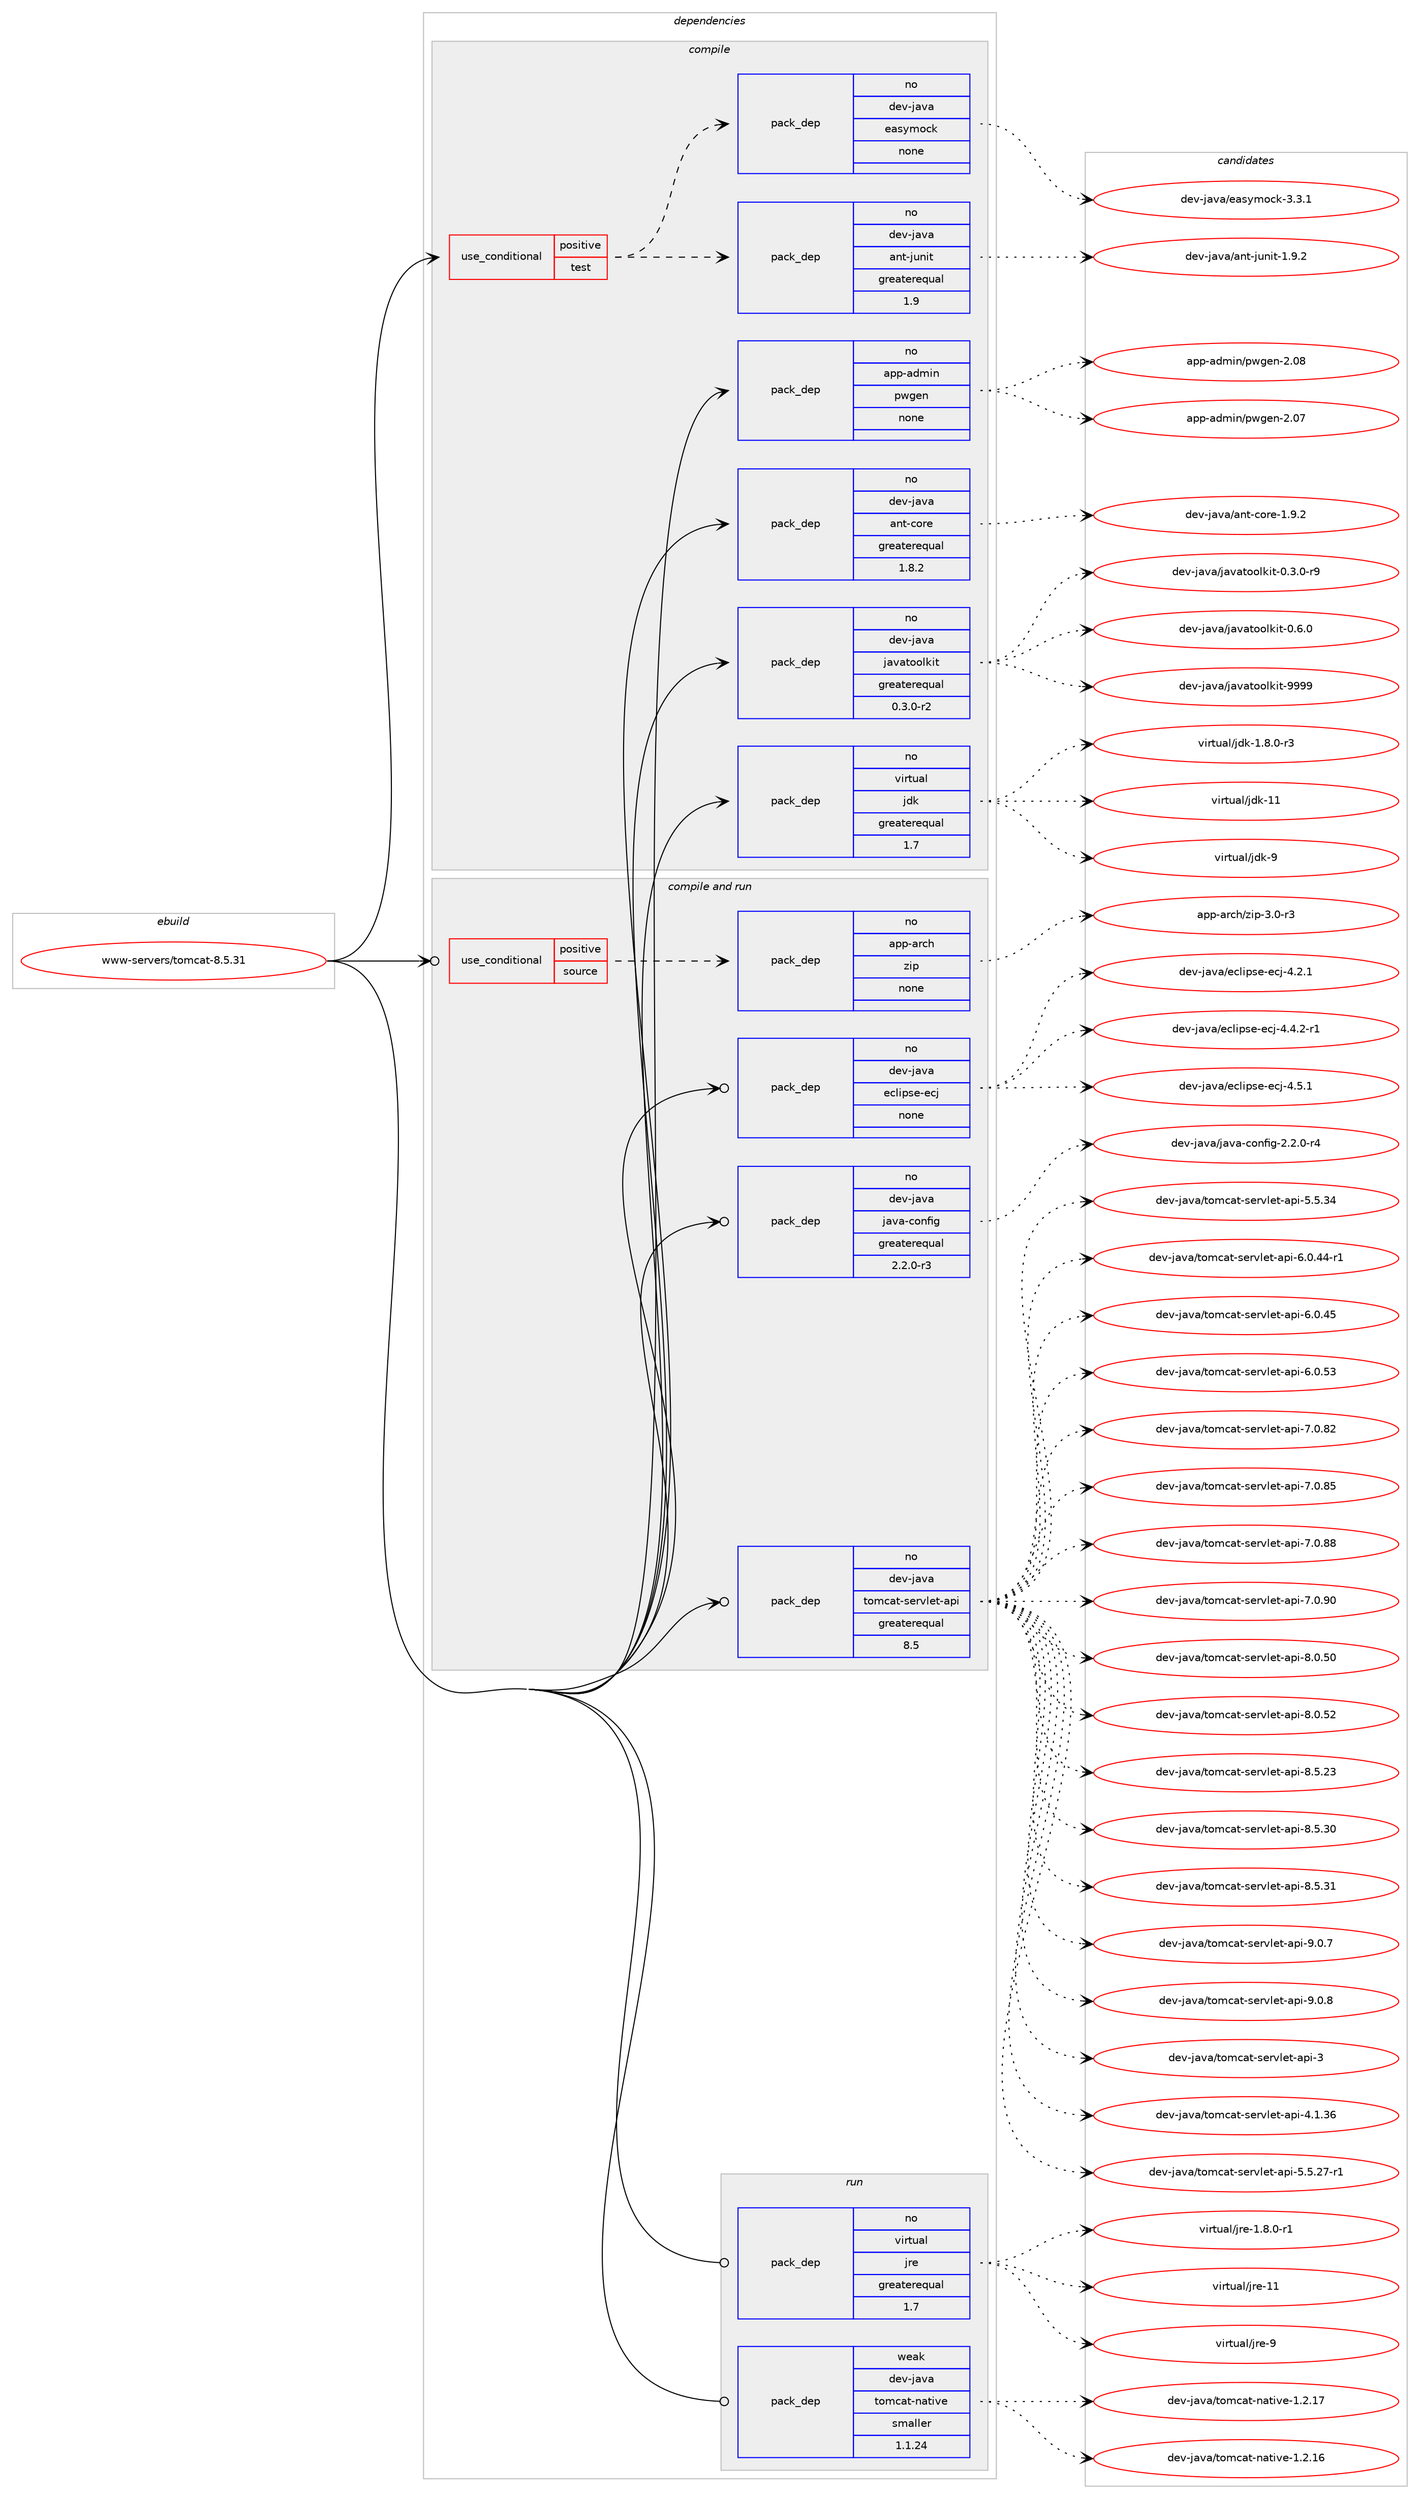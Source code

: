 digraph prolog {

# *************
# Graph options
# *************

newrank=true;
concentrate=true;
compound=true;
graph [rankdir=LR,fontname=Helvetica,fontsize=10,ranksep=1.5];#, ranksep=2.5, nodesep=0.2];
edge  [arrowhead=vee];
node  [fontname=Helvetica,fontsize=10];

# **********
# The ebuild
# **********

subgraph cluster_leftcol {
color=gray;
rank=same;
label=<<i>ebuild</i>>;
id [label="www-servers/tomcat-8.5.31", color=red, width=4, href="../www-servers/tomcat-8.5.31.svg"];
}

# ****************
# The dependencies
# ****************

subgraph cluster_midcol {
color=gray;
label=<<i>dependencies</i>>;
subgraph cluster_compile {
fillcolor="#eeeeee";
style=filled;
label=<<i>compile</i>>;
subgraph cond2565 {
dependency11385 [label=<<TABLE BORDER="0" CELLBORDER="1" CELLSPACING="0" CELLPADDING="4"><TR><TD ROWSPAN="3" CELLPADDING="10">use_conditional</TD></TR><TR><TD>positive</TD></TR><TR><TD>test</TD></TR></TABLE>>, shape=none, color=red];
subgraph pack8583 {
dependency11386 [label=<<TABLE BORDER="0" CELLBORDER="1" CELLSPACING="0" CELLPADDING="4" WIDTH="220"><TR><TD ROWSPAN="6" CELLPADDING="30">pack_dep</TD></TR><TR><TD WIDTH="110">no</TD></TR><TR><TD>dev-java</TD></TR><TR><TD>ant-junit</TD></TR><TR><TD>greaterequal</TD></TR><TR><TD>1.9</TD></TR></TABLE>>, shape=none, color=blue];
}
dependency11385:e -> dependency11386:w [weight=20,style="dashed",arrowhead="vee"];
subgraph pack8584 {
dependency11387 [label=<<TABLE BORDER="0" CELLBORDER="1" CELLSPACING="0" CELLPADDING="4" WIDTH="220"><TR><TD ROWSPAN="6" CELLPADDING="30">pack_dep</TD></TR><TR><TD WIDTH="110">no</TD></TR><TR><TD>dev-java</TD></TR><TR><TD>easymock</TD></TR><TR><TD>none</TD></TR><TR><TD></TD></TR></TABLE>>, shape=none, color=blue];
}
dependency11385:e -> dependency11387:w [weight=20,style="dashed",arrowhead="vee"];
}
id:e -> dependency11385:w [weight=20,style="solid",arrowhead="vee"];
subgraph pack8585 {
dependency11388 [label=<<TABLE BORDER="0" CELLBORDER="1" CELLSPACING="0" CELLPADDING="4" WIDTH="220"><TR><TD ROWSPAN="6" CELLPADDING="30">pack_dep</TD></TR><TR><TD WIDTH="110">no</TD></TR><TR><TD>app-admin</TD></TR><TR><TD>pwgen</TD></TR><TR><TD>none</TD></TR><TR><TD></TD></TR></TABLE>>, shape=none, color=blue];
}
id:e -> dependency11388:w [weight=20,style="solid",arrowhead="vee"];
subgraph pack8586 {
dependency11389 [label=<<TABLE BORDER="0" CELLBORDER="1" CELLSPACING="0" CELLPADDING="4" WIDTH="220"><TR><TD ROWSPAN="6" CELLPADDING="30">pack_dep</TD></TR><TR><TD WIDTH="110">no</TD></TR><TR><TD>dev-java</TD></TR><TR><TD>ant-core</TD></TR><TR><TD>greaterequal</TD></TR><TR><TD>1.8.2</TD></TR></TABLE>>, shape=none, color=blue];
}
id:e -> dependency11389:w [weight=20,style="solid",arrowhead="vee"];
subgraph pack8587 {
dependency11390 [label=<<TABLE BORDER="0" CELLBORDER="1" CELLSPACING="0" CELLPADDING="4" WIDTH="220"><TR><TD ROWSPAN="6" CELLPADDING="30">pack_dep</TD></TR><TR><TD WIDTH="110">no</TD></TR><TR><TD>dev-java</TD></TR><TR><TD>javatoolkit</TD></TR><TR><TD>greaterequal</TD></TR><TR><TD>0.3.0-r2</TD></TR></TABLE>>, shape=none, color=blue];
}
id:e -> dependency11390:w [weight=20,style="solid",arrowhead="vee"];
subgraph pack8588 {
dependency11391 [label=<<TABLE BORDER="0" CELLBORDER="1" CELLSPACING="0" CELLPADDING="4" WIDTH="220"><TR><TD ROWSPAN="6" CELLPADDING="30">pack_dep</TD></TR><TR><TD WIDTH="110">no</TD></TR><TR><TD>virtual</TD></TR><TR><TD>jdk</TD></TR><TR><TD>greaterequal</TD></TR><TR><TD>1.7</TD></TR></TABLE>>, shape=none, color=blue];
}
id:e -> dependency11391:w [weight=20,style="solid",arrowhead="vee"];
}
subgraph cluster_compileandrun {
fillcolor="#eeeeee";
style=filled;
label=<<i>compile and run</i>>;
subgraph cond2566 {
dependency11392 [label=<<TABLE BORDER="0" CELLBORDER="1" CELLSPACING="0" CELLPADDING="4"><TR><TD ROWSPAN="3" CELLPADDING="10">use_conditional</TD></TR><TR><TD>positive</TD></TR><TR><TD>source</TD></TR></TABLE>>, shape=none, color=red];
subgraph pack8589 {
dependency11393 [label=<<TABLE BORDER="0" CELLBORDER="1" CELLSPACING="0" CELLPADDING="4" WIDTH="220"><TR><TD ROWSPAN="6" CELLPADDING="30">pack_dep</TD></TR><TR><TD WIDTH="110">no</TD></TR><TR><TD>app-arch</TD></TR><TR><TD>zip</TD></TR><TR><TD>none</TD></TR><TR><TD></TD></TR></TABLE>>, shape=none, color=blue];
}
dependency11392:e -> dependency11393:w [weight=20,style="dashed",arrowhead="vee"];
}
id:e -> dependency11392:w [weight=20,style="solid",arrowhead="odotvee"];
subgraph pack8590 {
dependency11394 [label=<<TABLE BORDER="0" CELLBORDER="1" CELLSPACING="0" CELLPADDING="4" WIDTH="220"><TR><TD ROWSPAN="6" CELLPADDING="30">pack_dep</TD></TR><TR><TD WIDTH="110">no</TD></TR><TR><TD>dev-java</TD></TR><TR><TD>eclipse-ecj</TD></TR><TR><TD>none</TD></TR><TR><TD></TD></TR></TABLE>>, shape=none, color=blue];
}
id:e -> dependency11394:w [weight=20,style="solid",arrowhead="odotvee"];
subgraph pack8591 {
dependency11395 [label=<<TABLE BORDER="0" CELLBORDER="1" CELLSPACING="0" CELLPADDING="4" WIDTH="220"><TR><TD ROWSPAN="6" CELLPADDING="30">pack_dep</TD></TR><TR><TD WIDTH="110">no</TD></TR><TR><TD>dev-java</TD></TR><TR><TD>java-config</TD></TR><TR><TD>greaterequal</TD></TR><TR><TD>2.2.0-r3</TD></TR></TABLE>>, shape=none, color=blue];
}
id:e -> dependency11395:w [weight=20,style="solid",arrowhead="odotvee"];
subgraph pack8592 {
dependency11396 [label=<<TABLE BORDER="0" CELLBORDER="1" CELLSPACING="0" CELLPADDING="4" WIDTH="220"><TR><TD ROWSPAN="6" CELLPADDING="30">pack_dep</TD></TR><TR><TD WIDTH="110">no</TD></TR><TR><TD>dev-java</TD></TR><TR><TD>tomcat-servlet-api</TD></TR><TR><TD>greaterequal</TD></TR><TR><TD>8.5</TD></TR></TABLE>>, shape=none, color=blue];
}
id:e -> dependency11396:w [weight=20,style="solid",arrowhead="odotvee"];
}
subgraph cluster_run {
fillcolor="#eeeeee";
style=filled;
label=<<i>run</i>>;
subgraph pack8593 {
dependency11397 [label=<<TABLE BORDER="0" CELLBORDER="1" CELLSPACING="0" CELLPADDING="4" WIDTH="220"><TR><TD ROWSPAN="6" CELLPADDING="30">pack_dep</TD></TR><TR><TD WIDTH="110">no</TD></TR><TR><TD>virtual</TD></TR><TR><TD>jre</TD></TR><TR><TD>greaterequal</TD></TR><TR><TD>1.7</TD></TR></TABLE>>, shape=none, color=blue];
}
id:e -> dependency11397:w [weight=20,style="solid",arrowhead="odot"];
subgraph pack8594 {
dependency11398 [label=<<TABLE BORDER="0" CELLBORDER="1" CELLSPACING="0" CELLPADDING="4" WIDTH="220"><TR><TD ROWSPAN="6" CELLPADDING="30">pack_dep</TD></TR><TR><TD WIDTH="110">weak</TD></TR><TR><TD>dev-java</TD></TR><TR><TD>tomcat-native</TD></TR><TR><TD>smaller</TD></TR><TR><TD>1.1.24</TD></TR></TABLE>>, shape=none, color=blue];
}
id:e -> dependency11398:w [weight=20,style="solid",arrowhead="odot"];
}
}

# **************
# The candidates
# **************

subgraph cluster_choices {
rank=same;
color=gray;
label=<<i>candidates</i>>;

subgraph choice8583 {
color=black;
nodesep=1;
choice100101118451069711897479711011645106117110105116454946574650 [label="dev-java/ant-junit-1.9.2", color=red, width=4,href="../dev-java/ant-junit-1.9.2.svg"];
dependency11386:e -> choice100101118451069711897479711011645106117110105116454946574650:w [style=dotted,weight="100"];
}
subgraph choice8584 {
color=black;
nodesep=1;
choice100101118451069711897471019711512110911199107455146514649 [label="dev-java/easymock-3.3.1", color=red, width=4,href="../dev-java/easymock-3.3.1.svg"];
dependency11387:e -> choice100101118451069711897471019711512110911199107455146514649:w [style=dotted,weight="100"];
}
subgraph choice8585 {
color=black;
nodesep=1;
choice971121124597100109105110471121191031011104550464855 [label="app-admin/pwgen-2.07", color=red, width=4,href="../app-admin/pwgen-2.07.svg"];
choice971121124597100109105110471121191031011104550464856 [label="app-admin/pwgen-2.08", color=red, width=4,href="../app-admin/pwgen-2.08.svg"];
dependency11388:e -> choice971121124597100109105110471121191031011104550464855:w [style=dotted,weight="100"];
dependency11388:e -> choice971121124597100109105110471121191031011104550464856:w [style=dotted,weight="100"];
}
subgraph choice8586 {
color=black;
nodesep=1;
choice10010111845106971189747971101164599111114101454946574650 [label="dev-java/ant-core-1.9.2", color=red, width=4,href="../dev-java/ant-core-1.9.2.svg"];
dependency11389:e -> choice10010111845106971189747971101164599111114101454946574650:w [style=dotted,weight="100"];
}
subgraph choice8587 {
color=black;
nodesep=1;
choice1001011184510697118974710697118971161111111081071051164548465146484511457 [label="dev-java/javatoolkit-0.3.0-r9", color=red, width=4,href="../dev-java/javatoolkit-0.3.0-r9.svg"];
choice100101118451069711897471069711897116111111108107105116454846544648 [label="dev-java/javatoolkit-0.6.0", color=red, width=4,href="../dev-java/javatoolkit-0.6.0.svg"];
choice1001011184510697118974710697118971161111111081071051164557575757 [label="dev-java/javatoolkit-9999", color=red, width=4,href="../dev-java/javatoolkit-9999.svg"];
dependency11390:e -> choice1001011184510697118974710697118971161111111081071051164548465146484511457:w [style=dotted,weight="100"];
dependency11390:e -> choice100101118451069711897471069711897116111111108107105116454846544648:w [style=dotted,weight="100"];
dependency11390:e -> choice1001011184510697118974710697118971161111111081071051164557575757:w [style=dotted,weight="100"];
}
subgraph choice8588 {
color=black;
nodesep=1;
choice11810511411611797108471061001074549465646484511451 [label="virtual/jdk-1.8.0-r3", color=red, width=4,href="../virtual/jdk-1.8.0-r3.svg"];
choice1181051141161179710847106100107454949 [label="virtual/jdk-11", color=red, width=4,href="../virtual/jdk-11.svg"];
choice11810511411611797108471061001074557 [label="virtual/jdk-9", color=red, width=4,href="../virtual/jdk-9.svg"];
dependency11391:e -> choice11810511411611797108471061001074549465646484511451:w [style=dotted,weight="100"];
dependency11391:e -> choice1181051141161179710847106100107454949:w [style=dotted,weight="100"];
dependency11391:e -> choice11810511411611797108471061001074557:w [style=dotted,weight="100"];
}
subgraph choice8589 {
color=black;
nodesep=1;
choice9711211245971149910447122105112455146484511451 [label="app-arch/zip-3.0-r3", color=red, width=4,href="../app-arch/zip-3.0-r3.svg"];
dependency11393:e -> choice9711211245971149910447122105112455146484511451:w [style=dotted,weight="100"];
}
subgraph choice8590 {
color=black;
nodesep=1;
choice10010111845106971189747101991081051121151014510199106455246504649 [label="dev-java/eclipse-ecj-4.2.1", color=red, width=4,href="../dev-java/eclipse-ecj-4.2.1.svg"];
choice100101118451069711897471019910810511211510145101991064552465246504511449 [label="dev-java/eclipse-ecj-4.4.2-r1", color=red, width=4,href="../dev-java/eclipse-ecj-4.4.2-r1.svg"];
choice10010111845106971189747101991081051121151014510199106455246534649 [label="dev-java/eclipse-ecj-4.5.1", color=red, width=4,href="../dev-java/eclipse-ecj-4.5.1.svg"];
dependency11394:e -> choice10010111845106971189747101991081051121151014510199106455246504649:w [style=dotted,weight="100"];
dependency11394:e -> choice100101118451069711897471019910810511211510145101991064552465246504511449:w [style=dotted,weight="100"];
dependency11394:e -> choice10010111845106971189747101991081051121151014510199106455246534649:w [style=dotted,weight="100"];
}
subgraph choice8591 {
color=black;
nodesep=1;
choice10010111845106971189747106971189745991111101021051034550465046484511452 [label="dev-java/java-config-2.2.0-r4", color=red, width=4,href="../dev-java/java-config-2.2.0-r4.svg"];
dependency11395:e -> choice10010111845106971189747106971189745991111101021051034550465046484511452:w [style=dotted,weight="100"];
}
subgraph choice8592 {
color=black;
nodesep=1;
choice1001011184510697118974711611110999971164511510111411810810111645971121054551 [label="dev-java/tomcat-servlet-api-3", color=red, width=4,href="../dev-java/tomcat-servlet-api-3.svg"];
choice10010111845106971189747116111109999711645115101114118108101116459711210545524649465154 [label="dev-java/tomcat-servlet-api-4.1.36", color=red, width=4,href="../dev-java/tomcat-servlet-api-4.1.36.svg"];
choice100101118451069711897471161111099997116451151011141181081011164597112105455346534650554511449 [label="dev-java/tomcat-servlet-api-5.5.27-r1", color=red, width=4,href="../dev-java/tomcat-servlet-api-5.5.27-r1.svg"];
choice10010111845106971189747116111109999711645115101114118108101116459711210545534653465152 [label="dev-java/tomcat-servlet-api-5.5.34", color=red, width=4,href="../dev-java/tomcat-servlet-api-5.5.34.svg"];
choice100101118451069711897471161111099997116451151011141181081011164597112105455446484652524511449 [label="dev-java/tomcat-servlet-api-6.0.44-r1", color=red, width=4,href="../dev-java/tomcat-servlet-api-6.0.44-r1.svg"];
choice10010111845106971189747116111109999711645115101114118108101116459711210545544648465253 [label="dev-java/tomcat-servlet-api-6.0.45", color=red, width=4,href="../dev-java/tomcat-servlet-api-6.0.45.svg"];
choice10010111845106971189747116111109999711645115101114118108101116459711210545544648465351 [label="dev-java/tomcat-servlet-api-6.0.53", color=red, width=4,href="../dev-java/tomcat-servlet-api-6.0.53.svg"];
choice10010111845106971189747116111109999711645115101114118108101116459711210545554648465650 [label="dev-java/tomcat-servlet-api-7.0.82", color=red, width=4,href="../dev-java/tomcat-servlet-api-7.0.82.svg"];
choice10010111845106971189747116111109999711645115101114118108101116459711210545554648465653 [label="dev-java/tomcat-servlet-api-7.0.85", color=red, width=4,href="../dev-java/tomcat-servlet-api-7.0.85.svg"];
choice10010111845106971189747116111109999711645115101114118108101116459711210545554648465656 [label="dev-java/tomcat-servlet-api-7.0.88", color=red, width=4,href="../dev-java/tomcat-servlet-api-7.0.88.svg"];
choice10010111845106971189747116111109999711645115101114118108101116459711210545554648465748 [label="dev-java/tomcat-servlet-api-7.0.90", color=red, width=4,href="../dev-java/tomcat-servlet-api-7.0.90.svg"];
choice10010111845106971189747116111109999711645115101114118108101116459711210545564648465348 [label="dev-java/tomcat-servlet-api-8.0.50", color=red, width=4,href="../dev-java/tomcat-servlet-api-8.0.50.svg"];
choice10010111845106971189747116111109999711645115101114118108101116459711210545564648465350 [label="dev-java/tomcat-servlet-api-8.0.52", color=red, width=4,href="../dev-java/tomcat-servlet-api-8.0.52.svg"];
choice10010111845106971189747116111109999711645115101114118108101116459711210545564653465051 [label="dev-java/tomcat-servlet-api-8.5.23", color=red, width=4,href="../dev-java/tomcat-servlet-api-8.5.23.svg"];
choice10010111845106971189747116111109999711645115101114118108101116459711210545564653465148 [label="dev-java/tomcat-servlet-api-8.5.30", color=red, width=4,href="../dev-java/tomcat-servlet-api-8.5.30.svg"];
choice10010111845106971189747116111109999711645115101114118108101116459711210545564653465149 [label="dev-java/tomcat-servlet-api-8.5.31", color=red, width=4,href="../dev-java/tomcat-servlet-api-8.5.31.svg"];
choice100101118451069711897471161111099997116451151011141181081011164597112105455746484655 [label="dev-java/tomcat-servlet-api-9.0.7", color=red, width=4,href="../dev-java/tomcat-servlet-api-9.0.7.svg"];
choice100101118451069711897471161111099997116451151011141181081011164597112105455746484656 [label="dev-java/tomcat-servlet-api-9.0.8", color=red, width=4,href="../dev-java/tomcat-servlet-api-9.0.8.svg"];
dependency11396:e -> choice1001011184510697118974711611110999971164511510111411810810111645971121054551:w [style=dotted,weight="100"];
dependency11396:e -> choice10010111845106971189747116111109999711645115101114118108101116459711210545524649465154:w [style=dotted,weight="100"];
dependency11396:e -> choice100101118451069711897471161111099997116451151011141181081011164597112105455346534650554511449:w [style=dotted,weight="100"];
dependency11396:e -> choice10010111845106971189747116111109999711645115101114118108101116459711210545534653465152:w [style=dotted,weight="100"];
dependency11396:e -> choice100101118451069711897471161111099997116451151011141181081011164597112105455446484652524511449:w [style=dotted,weight="100"];
dependency11396:e -> choice10010111845106971189747116111109999711645115101114118108101116459711210545544648465253:w [style=dotted,weight="100"];
dependency11396:e -> choice10010111845106971189747116111109999711645115101114118108101116459711210545544648465351:w [style=dotted,weight="100"];
dependency11396:e -> choice10010111845106971189747116111109999711645115101114118108101116459711210545554648465650:w [style=dotted,weight="100"];
dependency11396:e -> choice10010111845106971189747116111109999711645115101114118108101116459711210545554648465653:w [style=dotted,weight="100"];
dependency11396:e -> choice10010111845106971189747116111109999711645115101114118108101116459711210545554648465656:w [style=dotted,weight="100"];
dependency11396:e -> choice10010111845106971189747116111109999711645115101114118108101116459711210545554648465748:w [style=dotted,weight="100"];
dependency11396:e -> choice10010111845106971189747116111109999711645115101114118108101116459711210545564648465348:w [style=dotted,weight="100"];
dependency11396:e -> choice10010111845106971189747116111109999711645115101114118108101116459711210545564648465350:w [style=dotted,weight="100"];
dependency11396:e -> choice10010111845106971189747116111109999711645115101114118108101116459711210545564653465051:w [style=dotted,weight="100"];
dependency11396:e -> choice10010111845106971189747116111109999711645115101114118108101116459711210545564653465148:w [style=dotted,weight="100"];
dependency11396:e -> choice10010111845106971189747116111109999711645115101114118108101116459711210545564653465149:w [style=dotted,weight="100"];
dependency11396:e -> choice100101118451069711897471161111099997116451151011141181081011164597112105455746484655:w [style=dotted,weight="100"];
dependency11396:e -> choice100101118451069711897471161111099997116451151011141181081011164597112105455746484656:w [style=dotted,weight="100"];
}
subgraph choice8593 {
color=black;
nodesep=1;
choice11810511411611797108471061141014549465646484511449 [label="virtual/jre-1.8.0-r1", color=red, width=4,href="../virtual/jre-1.8.0-r1.svg"];
choice1181051141161179710847106114101454949 [label="virtual/jre-11", color=red, width=4,href="../virtual/jre-11.svg"];
choice11810511411611797108471061141014557 [label="virtual/jre-9", color=red, width=4,href="../virtual/jre-9.svg"];
dependency11397:e -> choice11810511411611797108471061141014549465646484511449:w [style=dotted,weight="100"];
dependency11397:e -> choice1181051141161179710847106114101454949:w [style=dotted,weight="100"];
dependency11397:e -> choice11810511411611797108471061141014557:w [style=dotted,weight="100"];
}
subgraph choice8594 {
color=black;
nodesep=1;
choice100101118451069711897471161111099997116451109711610511810145494650464954 [label="dev-java/tomcat-native-1.2.16", color=red, width=4,href="../dev-java/tomcat-native-1.2.16.svg"];
choice100101118451069711897471161111099997116451109711610511810145494650464955 [label="dev-java/tomcat-native-1.2.17", color=red, width=4,href="../dev-java/tomcat-native-1.2.17.svg"];
dependency11398:e -> choice100101118451069711897471161111099997116451109711610511810145494650464954:w [style=dotted,weight="100"];
dependency11398:e -> choice100101118451069711897471161111099997116451109711610511810145494650464955:w [style=dotted,weight="100"];
}
}

}
